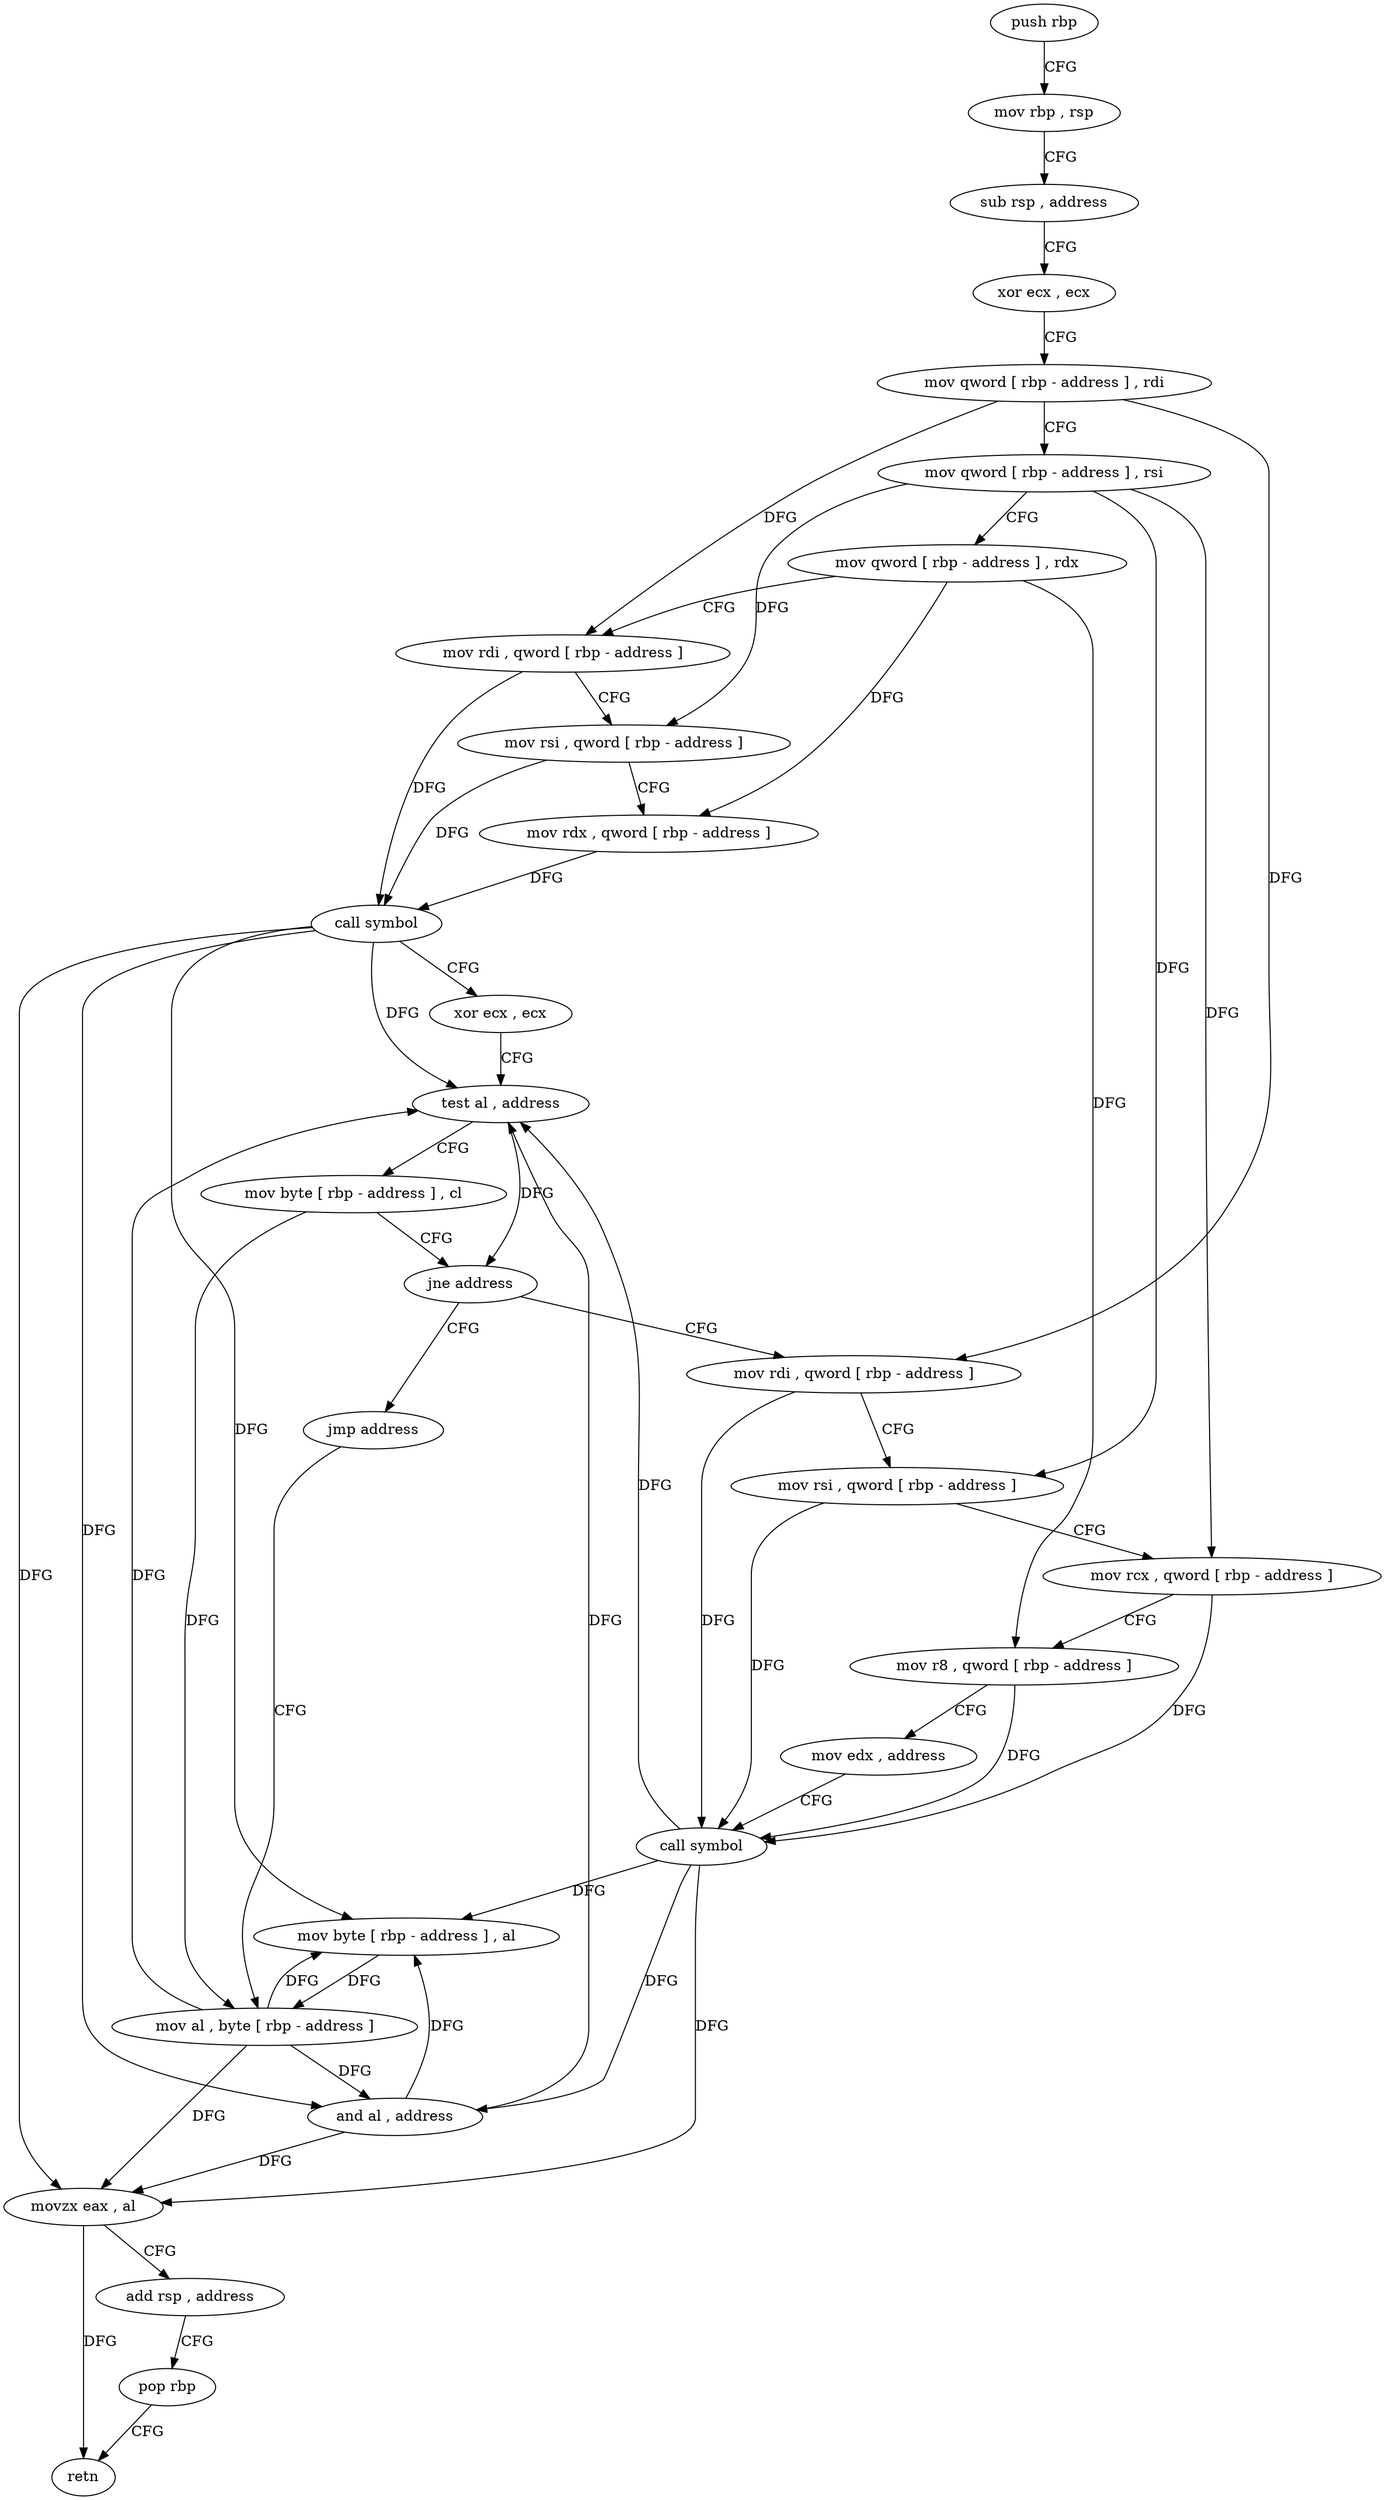digraph "func" {
"4211744" [label = "push rbp" ]
"4211745" [label = "mov rbp , rsp" ]
"4211748" [label = "sub rsp , address" ]
"4211752" [label = "xor ecx , ecx" ]
"4211754" [label = "mov qword [ rbp - address ] , rdi" ]
"4211758" [label = "mov qword [ rbp - address ] , rsi" ]
"4211762" [label = "mov qword [ rbp - address ] , rdx" ]
"4211766" [label = "mov rdi , qword [ rbp - address ]" ]
"4211770" [label = "mov rsi , qword [ rbp - address ]" ]
"4211774" [label = "mov rdx , qword [ rbp - address ]" ]
"4211778" [label = "call symbol" ]
"4211783" [label = "xor ecx , ecx" ]
"4211785" [label = "test al , address" ]
"4211787" [label = "mov byte [ rbp - address ] , cl" ]
"4211790" [label = "jne address" ]
"4211801" [label = "mov rdi , qword [ rbp - address ]" ]
"4211796" [label = "jmp address" ]
"4211805" [label = "mov rsi , qword [ rbp - address ]" ]
"4211809" [label = "mov rcx , qword [ rbp - address ]" ]
"4211813" [label = "mov r8 , qword [ rbp - address ]" ]
"4211817" [label = "mov edx , address" ]
"4211822" [label = "call symbol" ]
"4211827" [label = "mov byte [ rbp - address ] , al" ]
"4211830" [label = "mov al , byte [ rbp - address ]" ]
"4211833" [label = "and al , address" ]
"4211835" [label = "movzx eax , al" ]
"4211838" [label = "add rsp , address" ]
"4211842" [label = "pop rbp" ]
"4211843" [label = "retn" ]
"4211744" -> "4211745" [ label = "CFG" ]
"4211745" -> "4211748" [ label = "CFG" ]
"4211748" -> "4211752" [ label = "CFG" ]
"4211752" -> "4211754" [ label = "CFG" ]
"4211754" -> "4211758" [ label = "CFG" ]
"4211754" -> "4211766" [ label = "DFG" ]
"4211754" -> "4211801" [ label = "DFG" ]
"4211758" -> "4211762" [ label = "CFG" ]
"4211758" -> "4211770" [ label = "DFG" ]
"4211758" -> "4211805" [ label = "DFG" ]
"4211758" -> "4211809" [ label = "DFG" ]
"4211762" -> "4211766" [ label = "CFG" ]
"4211762" -> "4211774" [ label = "DFG" ]
"4211762" -> "4211813" [ label = "DFG" ]
"4211766" -> "4211770" [ label = "CFG" ]
"4211766" -> "4211778" [ label = "DFG" ]
"4211770" -> "4211774" [ label = "CFG" ]
"4211770" -> "4211778" [ label = "DFG" ]
"4211774" -> "4211778" [ label = "DFG" ]
"4211778" -> "4211783" [ label = "CFG" ]
"4211778" -> "4211785" [ label = "DFG" ]
"4211778" -> "4211827" [ label = "DFG" ]
"4211778" -> "4211833" [ label = "DFG" ]
"4211778" -> "4211835" [ label = "DFG" ]
"4211783" -> "4211785" [ label = "CFG" ]
"4211785" -> "4211787" [ label = "CFG" ]
"4211785" -> "4211790" [ label = "DFG" ]
"4211787" -> "4211790" [ label = "CFG" ]
"4211787" -> "4211830" [ label = "DFG" ]
"4211790" -> "4211801" [ label = "CFG" ]
"4211790" -> "4211796" [ label = "CFG" ]
"4211801" -> "4211805" [ label = "CFG" ]
"4211801" -> "4211822" [ label = "DFG" ]
"4211796" -> "4211830" [ label = "CFG" ]
"4211805" -> "4211809" [ label = "CFG" ]
"4211805" -> "4211822" [ label = "DFG" ]
"4211809" -> "4211813" [ label = "CFG" ]
"4211809" -> "4211822" [ label = "DFG" ]
"4211813" -> "4211817" [ label = "CFG" ]
"4211813" -> "4211822" [ label = "DFG" ]
"4211817" -> "4211822" [ label = "CFG" ]
"4211822" -> "4211827" [ label = "DFG" ]
"4211822" -> "4211785" [ label = "DFG" ]
"4211822" -> "4211833" [ label = "DFG" ]
"4211822" -> "4211835" [ label = "DFG" ]
"4211827" -> "4211830" [ label = "DFG" ]
"4211830" -> "4211833" [ label = "DFG" ]
"4211830" -> "4211785" [ label = "DFG" ]
"4211830" -> "4211827" [ label = "DFG" ]
"4211830" -> "4211835" [ label = "DFG" ]
"4211833" -> "4211835" [ label = "DFG" ]
"4211833" -> "4211785" [ label = "DFG" ]
"4211833" -> "4211827" [ label = "DFG" ]
"4211835" -> "4211838" [ label = "CFG" ]
"4211835" -> "4211843" [ label = "DFG" ]
"4211838" -> "4211842" [ label = "CFG" ]
"4211842" -> "4211843" [ label = "CFG" ]
}
